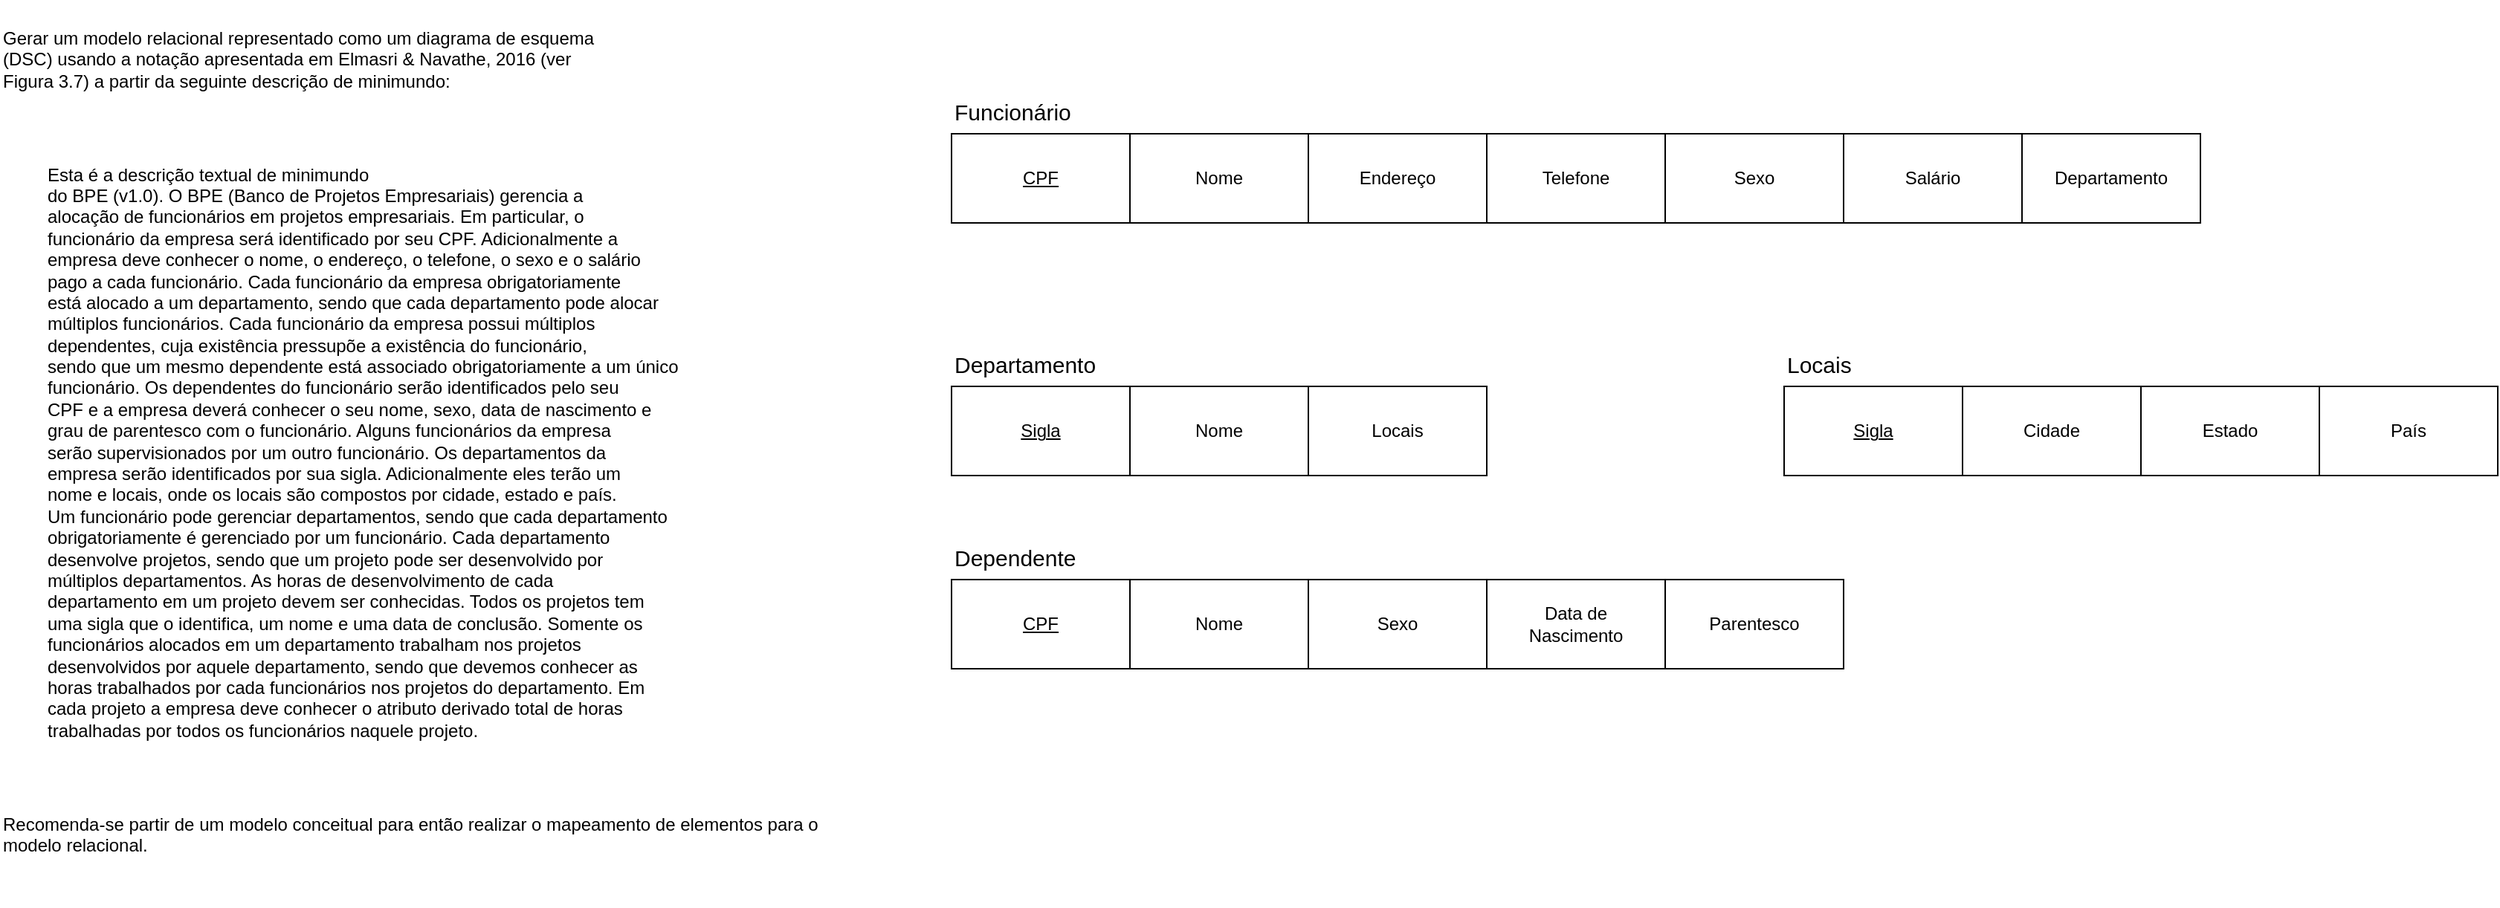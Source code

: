 <mxfile version="28.2.5">
  <diagram name="Page-1" id="1qSO8Vh5Noi59Am_OJNp">
    <mxGraphModel dx="2887" dy="1136" grid="1" gridSize="10" guides="1" tooltips="1" connect="1" arrows="1" fold="1" page="1" pageScale="1" pageWidth="850" pageHeight="1100" math="0" shadow="0">
      <root>
        <mxCell id="0" />
        <mxCell id="1" parent="0" />
        <mxCell id="iW5uyYO9_hLgqCBLhzYM-1" value="&lt;u&gt;CPF&lt;/u&gt;" style="whiteSpace=wrap;html=1;" vertex="1" parent="1">
          <mxGeometry x="40" y="130" width="120" height="60" as="geometry" />
        </mxCell>
        <mxCell id="iW5uyYO9_hLgqCBLhzYM-2" value="Nome" style="whiteSpace=wrap;html=1;fontStyle=0" vertex="1" parent="1">
          <mxGeometry x="160" y="130" width="120" height="60" as="geometry" />
        </mxCell>
        <mxCell id="iW5uyYO9_hLgqCBLhzYM-3" value="Endereço" style="whiteSpace=wrap;html=1;fontStyle=0" vertex="1" parent="1">
          <mxGeometry x="280" y="130" width="120" height="60" as="geometry" />
        </mxCell>
        <mxCell id="iW5uyYO9_hLgqCBLhzYM-4" value="Telefone" style="whiteSpace=wrap;html=1;fontStyle=0" vertex="1" parent="1">
          <mxGeometry x="400" y="130" width="120" height="60" as="geometry" />
        </mxCell>
        <mxCell id="iW5uyYO9_hLgqCBLhzYM-5" value="Sexo" style="whiteSpace=wrap;html=1;fontStyle=0" vertex="1" parent="1">
          <mxGeometry x="520" y="130" width="120" height="60" as="geometry" />
        </mxCell>
        <mxCell id="iW5uyYO9_hLgqCBLhzYM-6" value="Salário" style="whiteSpace=wrap;html=1;fontStyle=0" vertex="1" parent="1">
          <mxGeometry x="640" y="130" width="120" height="60" as="geometry" />
        </mxCell>
        <mxCell id="iW5uyYO9_hLgqCBLhzYM-8" value="Funcionário" style="text;html=1;align=left;verticalAlign=middle;resizable=0;points=[];autosize=1;strokeColor=none;fillColor=none;fontSize=15;" vertex="1" parent="1">
          <mxGeometry x="40" y="100" width="100" height="30" as="geometry" />
        </mxCell>
        <mxCell id="iW5uyYO9_hLgqCBLhzYM-10" value="&lt;u&gt;Sigla&lt;/u&gt;" style="whiteSpace=wrap;html=1;" vertex="1" parent="1">
          <mxGeometry x="40" y="300" width="120" height="60" as="geometry" />
        </mxCell>
        <mxCell id="iW5uyYO9_hLgqCBLhzYM-11" value="Nome" style="whiteSpace=wrap;html=1;fontStyle=0" vertex="1" parent="1">
          <mxGeometry x="160" y="300" width="120" height="60" as="geometry" />
        </mxCell>
        <mxCell id="iW5uyYO9_hLgqCBLhzYM-12" value="Locais" style="whiteSpace=wrap;html=1;fontStyle=0" vertex="1" parent="1">
          <mxGeometry x="280" y="300" width="120" height="60" as="geometry" />
        </mxCell>
        <mxCell id="iW5uyYO9_hLgqCBLhzYM-16" value="Departamento" style="text;html=1;align=left;verticalAlign=middle;resizable=0;points=[];autosize=1;strokeColor=none;fillColor=none;fontSize=15;" vertex="1" parent="1">
          <mxGeometry x="40" y="270" width="120" height="30" as="geometry" />
        </mxCell>
        <mxCell id="iW5uyYO9_hLgqCBLhzYM-17" value="Departamento" style="whiteSpace=wrap;html=1;fontStyle=0" vertex="1" parent="1">
          <mxGeometry x="760" y="130" width="120" height="60" as="geometry" />
        </mxCell>
        <mxCell id="iW5uyYO9_hLgqCBLhzYM-18" value="&lt;u&gt;CPF&lt;/u&gt;" style="whiteSpace=wrap;html=1;" vertex="1" parent="1">
          <mxGeometry x="40" y="430" width="120" height="60" as="geometry" />
        </mxCell>
        <mxCell id="iW5uyYO9_hLgqCBLhzYM-19" value="Nome" style="whiteSpace=wrap;html=1;fontStyle=0" vertex="1" parent="1">
          <mxGeometry x="160" y="430" width="120" height="60" as="geometry" />
        </mxCell>
        <mxCell id="iW5uyYO9_hLgqCBLhzYM-20" value="Sexo" style="whiteSpace=wrap;html=1;fontStyle=0" vertex="1" parent="1">
          <mxGeometry x="280" y="430" width="120" height="60" as="geometry" />
        </mxCell>
        <mxCell id="iW5uyYO9_hLgqCBLhzYM-21" value="&lt;div&gt;Data de&lt;/div&gt;&lt;div&gt;Nascimento&lt;/div&gt;" style="whiteSpace=wrap;html=1;fontStyle=0" vertex="1" parent="1">
          <mxGeometry x="400" y="430" width="120" height="60" as="geometry" />
        </mxCell>
        <mxCell id="iW5uyYO9_hLgqCBLhzYM-22" value="Parentesco" style="whiteSpace=wrap;html=1;fontStyle=0" vertex="1" parent="1">
          <mxGeometry x="520" y="430" width="120" height="60" as="geometry" />
        </mxCell>
        <mxCell id="iW5uyYO9_hLgqCBLhzYM-24" value="Dependente" style="text;html=1;align=left;verticalAlign=middle;resizable=0;points=[];autosize=1;strokeColor=none;fillColor=none;fontSize=15;" vertex="1" parent="1">
          <mxGeometry x="40" y="400" width="100" height="30" as="geometry" />
        </mxCell>
        <mxCell id="iW5uyYO9_hLgqCBLhzYM-28" value="&lt;u&gt;Sigla&lt;/u&gt;" style="whiteSpace=wrap;html=1;" vertex="1" parent="1">
          <mxGeometry x="600" y="300" width="120" height="60" as="geometry" />
        </mxCell>
        <mxCell id="iW5uyYO9_hLgqCBLhzYM-29" value="Cidade" style="whiteSpace=wrap;html=1;fontStyle=0" vertex="1" parent="1">
          <mxGeometry x="720" y="300" width="120" height="60" as="geometry" />
        </mxCell>
        <mxCell id="iW5uyYO9_hLgqCBLhzYM-30" value="Estado" style="whiteSpace=wrap;html=1;fontStyle=0" vertex="1" parent="1">
          <mxGeometry x="840" y="300" width="120" height="60" as="geometry" />
        </mxCell>
        <mxCell id="iW5uyYO9_hLgqCBLhzYM-31" value="Locais" style="text;html=1;align=left;verticalAlign=middle;resizable=0;points=[];autosize=1;strokeColor=none;fillColor=none;fontSize=15;" vertex="1" parent="1">
          <mxGeometry x="600" y="270" width="70" height="30" as="geometry" />
        </mxCell>
        <mxCell id="iW5uyYO9_hLgqCBLhzYM-32" value="País" style="whiteSpace=wrap;html=1;fontStyle=0" vertex="1" parent="1">
          <mxGeometry x="960" y="300" width="120" height="60" as="geometry" />
        </mxCell>
        <mxCell id="iW5uyYO9_hLgqCBLhzYM-33" value="&lt;p&gt;Gerar um modelo relacional representado como um diagrama de esquema &#xa;(DSC) usando a notação apresentada em Elmasri &amp;amp; Navathe, 2016 (ver &#xa;Figura 3.7) a partir da seguinte descrição de&amp;nbsp;minimundo:&lt;/p&gt;&#xa;&lt;p style=&quot;padding: 10px 30px;&quot;&gt;Esta é a descrição textual de minimundo &#xa;do BPE (v1.0). O BPE (Banco de Projetos Empresariais) gerencia a &#xa;alocação de funcionários em projetos empresariais. Em particular, o &#xa;funcionário da empresa será identificado por seu CPF. Adicionalmente a &#xa;empresa deve conhecer o nome, o endereço, o telefone, o sexo e o salário&#xa; pago a cada funcionário. Cada funcionário da empresa obrigatoriamente &#xa;está alocado a um departamento, sendo que cada departamento pode alocar &#xa;múltiplos funcionários. Cada funcionário da empresa possui múltiplos &#xa;dependentes, cuja existência pressupõe a existência do funcionário, &#xa;sendo que um mesmo dependente está associado obrigatoriamente a um único&#xa; funcionário. Os dependentes do funcionário serão identificados pelo seu&#xa; CPF e a empresa deverá conhecer o seu nome, sexo, data de nascimento e &#xa;grau de parentesco com o funcionário. Alguns funcionários da empresa &#xa;serão supervisionados por um outro funcionário. Os departamentos da &#xa;empresa serão identificados por sua sigla. Adicionalmente eles terão um &#xa;nome e locais, onde os locais são compostos por cidade, estado e país. &#xa;Um funcionário pode gerenciar departamentos, sendo que cada departamento&#xa; obrigatoriamente é gerenciado por um funcionário. Cada departamento &#xa;desenvolve projetos, sendo que um projeto pode ser desenvolvido por &#xa;múltiplos departamentos. As horas de desenvolvimento de cada &#xa;departamento em um projeto devem ser conhecidas. Todos os projetos tem &#xa;uma sigla que o identifica, um nome e uma data de conclusão. Somente os &#xa;funcionários alocados em um departamento trabalham nos projetos &#xa;desenvolvidos por aquele departamento, sendo que devemos conhecer as &#xa;horas trabalhados por cada funcionários nos projetos do departamento. Em&#xa; cada projeto a empresa deve conhecer o atributo derivado total de horas&#xa; trabalhadas por todos os funcionários naquele projeto.&lt;/p&gt;&#xa;&lt;p&gt;Recomenda-se partir de um modelo conceitual para então realizar o mapeamento de elementos para o modelo relacional.&lt;/p&gt;" style="text;whiteSpace=wrap;html=1;" vertex="1" parent="1">
          <mxGeometry x="-600" y="40" width="560" height="610" as="geometry" />
        </mxCell>
      </root>
    </mxGraphModel>
  </diagram>
</mxfile>

